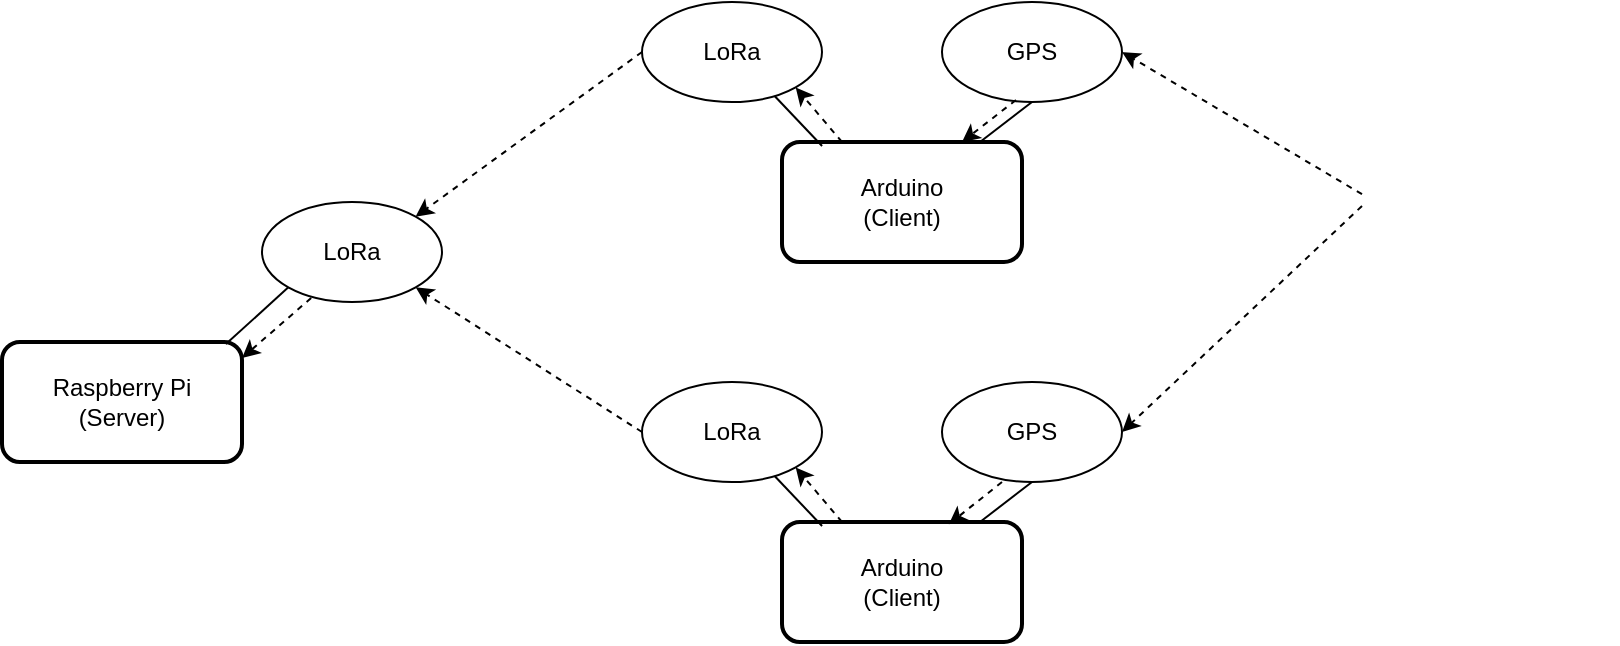 <mxfile version="14.2.9" type="device"><diagram id="WNGR_OYJOCxPZToLTaid" name="Page-1"><mxGraphModel dx="1102" dy="557" grid="1" gridSize="10" guides="1" tooltips="1" connect="1" arrows="1" fold="1" page="1" pageScale="1" pageWidth="850" pageHeight="1100" math="0" shadow="0"><root><mxCell id="0"/><mxCell id="1" parent="0"/><mxCell id="-zCbAhfufyXOnQrUE5DY-1" value="Raspberry Pi&lt;br&gt;(Server)" style="rounded=1;whiteSpace=wrap;html=1;strokeWidth=2;" parent="1" vertex="1"><mxGeometry x="80" y="220" width="120" height="60" as="geometry"/></mxCell><mxCell id="-zCbAhfufyXOnQrUE5DY-2" value="Arduino&lt;br&gt;(Client)" style="rounded=1;whiteSpace=wrap;html=1;strokeWidth=2;" parent="1" vertex="1"><mxGeometry x="470" y="120" width="120" height="60" as="geometry"/></mxCell><mxCell id="-zCbAhfufyXOnQrUE5DY-5" value="LoRa" style="ellipse;whiteSpace=wrap;html=1;" parent="1" vertex="1"><mxGeometry x="210" y="150" width="90" height="50" as="geometry"/></mxCell><mxCell id="-zCbAhfufyXOnQrUE5DY-6" value="LoRa" style="ellipse;whiteSpace=wrap;html=1;" parent="1" vertex="1"><mxGeometry x="400" y="50" width="90" height="50" as="geometry"/></mxCell><mxCell id="-zCbAhfufyXOnQrUE5DY-8" value="GPS" style="ellipse;whiteSpace=wrap;html=1;" parent="1" vertex="1"><mxGeometry x="550" y="50" width="90" height="50" as="geometry"/></mxCell><mxCell id="-zCbAhfufyXOnQrUE5DY-11" value="" style="endArrow=none;html=1;exitX=0.933;exitY=0.017;exitDx=0;exitDy=0;entryX=0;entryY=1;entryDx=0;entryDy=0;exitPerimeter=0;" parent="1" source="-zCbAhfufyXOnQrUE5DY-1" target="-zCbAhfufyXOnQrUE5DY-5" edge="1"><mxGeometry width="50" height="50" relative="1" as="geometry"><mxPoint x="400" y="330" as="sourcePoint"/><mxPoint x="230" y="190" as="targetPoint"/></mxGeometry></mxCell><mxCell id="-zCbAhfufyXOnQrUE5DY-12" value="" style="endArrow=none;html=1;exitX=0.167;exitY=0.033;exitDx=0;exitDy=0;exitPerimeter=0;" parent="1" source="-zCbAhfufyXOnQrUE5DY-2" target="-zCbAhfufyXOnQrUE5DY-6" edge="1"><mxGeometry width="50" height="50" relative="1" as="geometry"><mxPoint x="131.96" y="131.02" as="sourcePoint"/><mxPoint x="163.18" y="102.678" as="targetPoint"/></mxGeometry></mxCell><mxCell id="-zCbAhfufyXOnQrUE5DY-13" value="" style="endArrow=none;html=1;entryX=0.5;entryY=1;entryDx=0;entryDy=0;" parent="1" source="-zCbAhfufyXOnQrUE5DY-2" target="-zCbAhfufyXOnQrUE5DY-8" edge="1"><mxGeometry width="50" height="50" relative="1" as="geometry"><mxPoint x="500.04" y="131.98" as="sourcePoint"/><mxPoint x="476.488" y="106.966" as="targetPoint"/></mxGeometry></mxCell><mxCell id="-zCbAhfufyXOnQrUE5DY-17" value="Arduino&lt;br&gt;(Client)" style="rounded=1;whiteSpace=wrap;html=1;strokeWidth=2;" parent="1" vertex="1"><mxGeometry x="470" y="310" width="120" height="60" as="geometry"/></mxCell><mxCell id="-zCbAhfufyXOnQrUE5DY-18" value="LoRa" style="ellipse;whiteSpace=wrap;html=1;" parent="1" vertex="1"><mxGeometry x="400" y="240" width="90" height="50" as="geometry"/></mxCell><mxCell id="-zCbAhfufyXOnQrUE5DY-19" value="GPS" style="ellipse;whiteSpace=wrap;html=1;" parent="1" vertex="1"><mxGeometry x="550" y="240" width="90" height="50" as="geometry"/></mxCell><mxCell id="-zCbAhfufyXOnQrUE5DY-20" value="" style="endArrow=none;html=1;exitX=0.167;exitY=0.033;exitDx=0;exitDy=0;exitPerimeter=0;" parent="1" source="-zCbAhfufyXOnQrUE5DY-17" target="-zCbAhfufyXOnQrUE5DY-18" edge="1"><mxGeometry width="50" height="50" relative="1" as="geometry"><mxPoint x="131.96" y="321.02" as="sourcePoint"/><mxPoint x="163.18" y="292.678" as="targetPoint"/></mxGeometry></mxCell><mxCell id="-zCbAhfufyXOnQrUE5DY-21" value="" style="endArrow=none;html=1;entryX=0.5;entryY=1;entryDx=0;entryDy=0;" parent="1" source="-zCbAhfufyXOnQrUE5DY-17" target="-zCbAhfufyXOnQrUE5DY-19" edge="1"><mxGeometry width="50" height="50" relative="1" as="geometry"><mxPoint x="500.04" y="321.98" as="sourcePoint"/><mxPoint x="476.488" y="296.966" as="targetPoint"/></mxGeometry></mxCell><mxCell id="-zCbAhfufyXOnQrUE5DY-33" value="" style="endArrow=classic;html=1;dashed=1;entryX=1;entryY=0;entryDx=0;entryDy=0;exitX=0;exitY=0.5;exitDx=0;exitDy=0;" parent="1" source="-zCbAhfufyXOnQrUE5DY-6" target="-zCbAhfufyXOnQrUE5DY-5" edge="1"><mxGeometry width="50" height="50" relative="1" as="geometry"><mxPoint x="180" y="250" as="sourcePoint"/><mxPoint x="230" y="200" as="targetPoint"/></mxGeometry></mxCell><mxCell id="-zCbAhfufyXOnQrUE5DY-34" value="" style="endArrow=classic;html=1;dashed=1;entryX=1;entryY=1;entryDx=0;entryDy=0;exitX=0;exitY=0.5;exitDx=0;exitDy=0;" parent="1" source="-zCbAhfufyXOnQrUE5DY-18" target="-zCbAhfufyXOnQrUE5DY-5" edge="1"><mxGeometry width="50" height="50" relative="1" as="geometry"><mxPoint x="413.18" y="82.678" as="sourcePoint"/><mxPoint x="296.82" y="167.322" as="targetPoint"/></mxGeometry></mxCell><mxCell id="XdOWvrUbIwVDC7GcUSxV-2" value="" style="shape=image;html=1;verticalAlign=top;verticalLabelPosition=bottom;labelBackgroundColor=#ffffff;imageAspect=0;aspect=fixed;image=https://cdn4.iconfinder.com/data/icons/space-exploration-set/128/iStar_Design_Space_LineIcons_Live-7-128.png;direction=south;" vertex="1" parent="1"><mxGeometry x="760" y="120" width="128" height="128" as="geometry"/></mxCell><mxCell id="XdOWvrUbIwVDC7GcUSxV-3" value="" style="endArrow=classic;html=1;dashed=1;entryX=1;entryY=0.5;entryDx=0;entryDy=0;" edge="1" parent="1" source="XdOWvrUbIwVDC7GcUSxV-2" target="-zCbAhfufyXOnQrUE5DY-8"><mxGeometry width="50" height="50" relative="1" as="geometry"><mxPoint x="410" y="85" as="sourcePoint"/><mxPoint x="296.82" y="167.322" as="targetPoint"/></mxGeometry></mxCell><mxCell id="XdOWvrUbIwVDC7GcUSxV-4" value="" style="endArrow=classic;html=1;dashed=1;entryX=1;entryY=0.5;entryDx=0;entryDy=0;exitX=0.25;exitY=1;exitDx=0;exitDy=0;" edge="1" parent="1" source="XdOWvrUbIwVDC7GcUSxV-2" target="-zCbAhfufyXOnQrUE5DY-19"><mxGeometry width="50" height="50" relative="1" as="geometry"><mxPoint x="770" y="162" as="sourcePoint"/><mxPoint x="650" y="85" as="targetPoint"/></mxGeometry></mxCell><mxCell id="XdOWvrUbIwVDC7GcUSxV-5" value="" style="endArrow=classic;html=1;dashed=1;entryX=0.75;entryY=0;entryDx=0;entryDy=0;exitX=0.411;exitY=0.98;exitDx=0;exitDy=0;exitPerimeter=0;" edge="1" parent="1" source="-zCbAhfufyXOnQrUE5DY-8" target="-zCbAhfufyXOnQrUE5DY-2"><mxGeometry width="50" height="50" relative="1" as="geometry"><mxPoint x="770" y="156.087" as="sourcePoint"/><mxPoint x="650" y="85" as="targetPoint"/></mxGeometry></mxCell><mxCell id="XdOWvrUbIwVDC7GcUSxV-8" value="" style="endArrow=classic;html=1;dashed=1;entryX=0.695;entryY=0.019;entryDx=0;entryDy=0;entryPerimeter=0;" edge="1" parent="1" target="-zCbAhfufyXOnQrUE5DY-17"><mxGeometry width="50" height="50" relative="1" as="geometry"><mxPoint x="580" y="290" as="sourcePoint"/><mxPoint x="550" y="310" as="targetPoint"/></mxGeometry></mxCell><mxCell id="XdOWvrUbIwVDC7GcUSxV-9" value="" style="endArrow=classic;html=1;dashed=1;exitX=0.25;exitY=0;exitDx=0;exitDy=0;entryX=1;entryY=1;entryDx=0;entryDy=0;" edge="1" parent="1" source="-zCbAhfufyXOnQrUE5DY-17" target="-zCbAhfufyXOnQrUE5DY-18"><mxGeometry width="50" height="50" relative="1" as="geometry"><mxPoint x="590.96" y="300" as="sourcePoint"/><mxPoint x="570.576" y="320" as="targetPoint"/></mxGeometry></mxCell><mxCell id="XdOWvrUbIwVDC7GcUSxV-10" value="" style="endArrow=classic;html=1;dashed=1;exitX=0.25;exitY=0;exitDx=0;exitDy=0;entryX=1;entryY=1;entryDx=0;entryDy=0;" edge="1" parent="1" source="-zCbAhfufyXOnQrUE5DY-2" target="-zCbAhfufyXOnQrUE5DY-6"><mxGeometry width="50" height="50" relative="1" as="geometry"><mxPoint x="510" y="320" as="sourcePoint"/><mxPoint x="486.82" y="292.678" as="targetPoint"/></mxGeometry></mxCell><mxCell id="XdOWvrUbIwVDC7GcUSxV-11" value="" style="endArrow=classic;html=1;dashed=1;exitX=0.273;exitY=0.96;exitDx=0;exitDy=0;exitPerimeter=0;" edge="1" parent="1" source="-zCbAhfufyXOnQrUE5DY-5"><mxGeometry width="50" height="50" relative="1" as="geometry"><mxPoint x="232" y="196" as="sourcePoint"/><mxPoint x="200" y="228" as="targetPoint"/></mxGeometry></mxCell></root></mxGraphModel></diagram></mxfile>